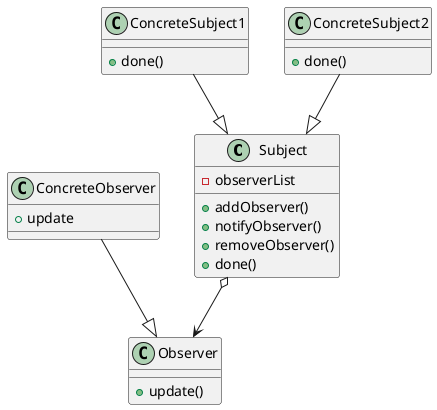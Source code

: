 @startuml Observer

class Subject {
    - observerList
    + addObserver()
    + notifyObserver()
    + removeObserver()
    + done()
}

class ConcreteSubject1 {
    + done()
}

class ConcreteSubject2 {
    + done()
}

class Observer {
    + update()
}

class ConcreteObserver {
    + update
}

ConcreteSubject1 --|> Subject
ConcreteSubject2 --|> Subject
ConcreteObserver --|> Observer

Subject o--> Observer

@enduml
